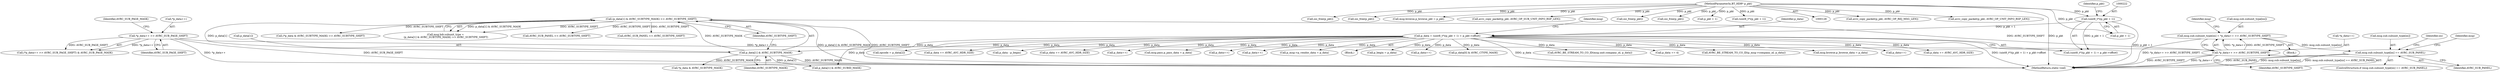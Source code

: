 digraph "0_Android_830cb39cb2a0f1bf6704d264e2a5c5029c175dd7@array" {
"1000627" [label="(Call,msg.sub.subunit_type[xx] = *p_data++ >> AVRC_SUBTYPE_SHIFT)"];
"1000635" [label="(Call,*p_data++ >> AVRC_SUBTYPE_SHIFT)"];
"1000608" [label="(Call,*p_data++ >> AVRC_SUB_PAGE_SHIFT)"];
"1000331" [label="(Call,(p_data[1] & AVRC_SUBTYPE_MASK) >> AVRC_SUBTYPE_SHIFT)"];
"1000332" [label="(Call,p_data[1] & AVRC_SUBTYPE_MASK)"];
"1000218" [label="(Call,p_data = (uint8_t*)(p_pkt + 1) + p_pkt->offset)"];
"1000221" [label="(Call,(uint8_t*)(p_pkt + 1))"];
"1000132" [label="(MethodParameterIn,BT_HDR* p_pkt)"];
"1000641" [label="(Call,msg.sub.subunit_type[xx] == AVRC_SUB_PANEL)"];
"1000219" [label="(Identifier,p_data)"];
"1000218" [label="(Call,p_data = (uint8_t*)(p_pkt + 1) + p_pkt->offset)"];
"1000642" [label="(Call,msg.sub.subunit_type[xx])"];
"1000487" [label="(Call,(*p_data & AVRC_SUBTYPE_MASK) >> AVRC_SUBTYPE_SHIFT)"];
"1000221" [label="(Call,(uint8_t*)(p_pkt + 1))"];
"1000336" [label="(Identifier,AVRC_SUBTYPE_MASK)"];
"1000478" [label="(Call,p_data += 4)"];
"1000698" [label="(Call,AVRC_BE_STREAM_TO_CO_ID(p_msg->company_id, p_data))"];
"1000658" [label="(Identifier,xx)"];
"1000254" [label="(Call,msg.browse.p_browse_data = p_data)"];
"1000871" [label="(Call,p_data++)"];
"1000598" [label="(Call,p_data += AVRC_AVC_HDR_SIZE)"];
"1000325" [label="(Call,msg.hdr.subunit_type =\n (p_data[1] & AVRC_SUBTYPE_MASK) >> AVRC_SUBTYPE_SHIFT)"];
"1000636" [label="(Call,*p_data++)"];
"1000609" [label="(Call,*p_data++)"];
"1000349" [label="(Call,opcode = p_data[2])"];
"1000695" [label="(Call,p_data += AVRC_AVC_HDR_SIZE)"];
"1000608" [label="(Call,*p_data++ >> AVRC_SUB_PAGE_SHIFT)"];
"1000613" [label="(Identifier,AVRC_SUB_PAGE_MASK)"];
"1000973" [label="(Call,avrc_copy_packet(p_pkt, AVRC_OP_REJ_MSG_LEN))"];
"1000716" [label="(Call,p_data - p_begin)"];
"1000333" [label="(Call,p_data[1])"];
"1000639" [label="(Identifier,AVRC_SUBTYPE_SHIFT)"];
"1000488" [label="(Call,*p_data & AVRC_SUBTYPE_MASK)"];
"1000838" [label="(Call,p_data += AVRC_AVC_HDR_SIZE)"];
"1000132" [label="(MethodParameterIn,BT_HDR* p_pkt)"];
"1000394" [label="(Call,avrc_copy_packet(p_pkt, AVRC_OP_UNIT_INFO_RSP_LEN))"];
"1000637" [label="(Call,p_data++)"];
"1001055" [label="(Call,osi_free(p_pkt))"];
"1000911" [label="(Call,msg.pass.p_pass_data = p_data)"];
"1000653" [label="(Identifier,msg)"];
"1000296" [label="(Call,osi_free(p_pkt))"];
"1000270" [label="(Call,msg.browse.p_browse_pkt = p_pkt)"];
"1000645" [label="(Identifier,msg)"];
"1000220" [label="(Call,(uint8_t*)(p_pkt + 1) + p_pkt->offset)"];
"1000503" [label="(Call,p_data++)"];
"1000521" [label="(Call,avrc_copy_packet(p_pkt, AVRC_OP_SUB_UNIT_INFO_RSP_LEN))"];
"1000641" [label="(Call,msg.sub.subunit_type[xx] == AVRC_SUB_PANEL)"];
"1000539" [label="(Call,AVRC_SUB_PANEL << AVRC_SUBTYPE_SHIFT)"];
"1000880" [label="(Call,p_data++)"];
"1000627" [label="(Call,msg.sub.subunit_type[xx] = *p_data++ >> AVRC_SUBTYPE_SHIFT)"];
"1000607" [label="(Call,(*p_data++ >> AVRC_SUB_PAGE_SHIFT) & AVRC_SUB_PAGE_MASK)"];
"1000612" [label="(Identifier,AVRC_SUB_PAGE_SHIFT)"];
"1000703" [label="(Call,p_msg->p_vendor_data = p_data)"];
"1000133" [label="(Block,)"];
"1000332" [label="(Call,p_data[1] & AVRC_SUBTYPE_MASK)"];
"1000417" [label="(Call,AVRC_SUB_PANEL << AVRC_SUBTYPE_SHIFT)"];
"1000227" [label="(Identifier,p_pkt)"];
"1000344" [label="(Call,p_data[1] & AVRC_SUBID_MASK)"];
"1000223" [label="(Call,p_pkt + 1)"];
"1000188" [label="(Call,osi_free(p_pkt))"];
"1000196" [label="(Call,osi_free(p_pkt))"];
"1000626" [label="(Block,)"];
"1000231" [label="(Identifier,msg)"];
"1000628" [label="(Call,msg.sub.subunit_type[xx])"];
"1000640" [label="(ControlStructure,if (msg.sub.subunit_type[xx] == AVRC_SUB_PANEL))"];
"1000331" [label="(Call,(p_data[1] & AVRC_SUBTYPE_MASK) >> AVRC_SUBTYPE_SHIFT)"];
"1000673" [label="(Call,p_begin = p_data)"];
"1000610" [label="(Call,p_data++)"];
"1000667" [label="(Call,p_pkt + 1)"];
"1000305" [label="(Call,p_data[0] & AVRC_CTYPE_MASK)"];
"1000649" [label="(Identifier,AVRC_SUB_PANEL)"];
"1000337" [label="(Identifier,AVRC_SUBTYPE_SHIFT)"];
"1000635" [label="(Call,*p_data++ >> AVRC_SUBTYPE_SHIFT)"];
"1000665" [label="(Call,(uint8_t*)(p_pkt + 1))"];
"1001057" [label="(MethodReturn,static void)"];
"1000505" [label="(Call,AVRC_BE_STREAM_TO_CO_ID(msg.unit.company_id, p_data))"];
"1000627" -> "1000626"  [label="AST: "];
"1000627" -> "1000635"  [label="CFG: "];
"1000628" -> "1000627"  [label="AST: "];
"1000635" -> "1000627"  [label="AST: "];
"1000645" -> "1000627"  [label="CFG: "];
"1000627" -> "1001057"  [label="DDG: *p_data++ >> AVRC_SUBTYPE_SHIFT"];
"1000635" -> "1000627"  [label="DDG: *p_data++"];
"1000635" -> "1000627"  [label="DDG: AVRC_SUBTYPE_SHIFT"];
"1000627" -> "1000641"  [label="DDG: msg.sub.subunit_type[xx]"];
"1000635" -> "1000639"  [label="CFG: "];
"1000636" -> "1000635"  [label="AST: "];
"1000639" -> "1000635"  [label="AST: "];
"1000635" -> "1001057"  [label="DDG: AVRC_SUBTYPE_SHIFT"];
"1000635" -> "1001057"  [label="DDG: *p_data++"];
"1000608" -> "1000635"  [label="DDG: *p_data++"];
"1000331" -> "1000635"  [label="DDG: AVRC_SUBTYPE_SHIFT"];
"1000608" -> "1000607"  [label="AST: "];
"1000608" -> "1000612"  [label="CFG: "];
"1000609" -> "1000608"  [label="AST: "];
"1000612" -> "1000608"  [label="AST: "];
"1000613" -> "1000608"  [label="CFG: "];
"1000608" -> "1001057"  [label="DDG: *p_data++"];
"1000608" -> "1001057"  [label="DDG: AVRC_SUB_PAGE_SHIFT"];
"1000608" -> "1000607"  [label="DDG: *p_data++"];
"1000608" -> "1000607"  [label="DDG: AVRC_SUB_PAGE_SHIFT"];
"1000331" -> "1000325"  [label="AST: "];
"1000331" -> "1000337"  [label="CFG: "];
"1000332" -> "1000331"  [label="AST: "];
"1000337" -> "1000331"  [label="AST: "];
"1000325" -> "1000331"  [label="CFG: "];
"1000331" -> "1001057"  [label="DDG: p_data[1] & AVRC_SUBTYPE_MASK"];
"1000331" -> "1001057"  [label="DDG: AVRC_SUBTYPE_SHIFT"];
"1000331" -> "1000325"  [label="DDG: p_data[1] & AVRC_SUBTYPE_MASK"];
"1000331" -> "1000325"  [label="DDG: AVRC_SUBTYPE_SHIFT"];
"1000332" -> "1000331"  [label="DDG: p_data[1]"];
"1000332" -> "1000331"  [label="DDG: AVRC_SUBTYPE_MASK"];
"1000331" -> "1000417"  [label="DDG: AVRC_SUBTYPE_SHIFT"];
"1000331" -> "1000487"  [label="DDG: AVRC_SUBTYPE_SHIFT"];
"1000331" -> "1000539"  [label="DDG: AVRC_SUBTYPE_SHIFT"];
"1000332" -> "1000336"  [label="CFG: "];
"1000333" -> "1000332"  [label="AST: "];
"1000336" -> "1000332"  [label="AST: "];
"1000337" -> "1000332"  [label="CFG: "];
"1000332" -> "1001057"  [label="DDG: AVRC_SUBTYPE_MASK"];
"1000218" -> "1000332"  [label="DDG: p_data"];
"1000332" -> "1000344"  [label="DDG: p_data[1]"];
"1000332" -> "1000488"  [label="DDG: AVRC_SUBTYPE_MASK"];
"1000218" -> "1000133"  [label="AST: "];
"1000218" -> "1000220"  [label="CFG: "];
"1000219" -> "1000218"  [label="AST: "];
"1000220" -> "1000218"  [label="AST: "];
"1000231" -> "1000218"  [label="CFG: "];
"1000218" -> "1001057"  [label="DDG: p_data"];
"1000218" -> "1001057"  [label="DDG: (uint8_t*)(p_pkt + 1) + p_pkt->offset"];
"1000221" -> "1000218"  [label="DDG: p_pkt + 1"];
"1000218" -> "1000254"  [label="DDG: p_data"];
"1000218" -> "1000305"  [label="DDG: p_data"];
"1000218" -> "1000344"  [label="DDG: p_data"];
"1000218" -> "1000349"  [label="DDG: p_data"];
"1000218" -> "1000478"  [label="DDG: p_data"];
"1000218" -> "1000503"  [label="DDG: p_data"];
"1000218" -> "1000505"  [label="DDG: p_data"];
"1000218" -> "1000598"  [label="DDG: p_data"];
"1000218" -> "1000610"  [label="DDG: p_data"];
"1000218" -> "1000637"  [label="DDG: p_data"];
"1000218" -> "1000673"  [label="DDG: p_data"];
"1000218" -> "1000695"  [label="DDG: p_data"];
"1000218" -> "1000698"  [label="DDG: p_data"];
"1000218" -> "1000703"  [label="DDG: p_data"];
"1000218" -> "1000716"  [label="DDG: p_data"];
"1000218" -> "1000838"  [label="DDG: p_data"];
"1000218" -> "1000871"  [label="DDG: p_data"];
"1000218" -> "1000880"  [label="DDG: p_data"];
"1000218" -> "1000911"  [label="DDG: p_data"];
"1000221" -> "1000220"  [label="AST: "];
"1000221" -> "1000223"  [label="CFG: "];
"1000222" -> "1000221"  [label="AST: "];
"1000223" -> "1000221"  [label="AST: "];
"1000227" -> "1000221"  [label="CFG: "];
"1000221" -> "1001057"  [label="DDG: p_pkt + 1"];
"1000221" -> "1000220"  [label="DDG: p_pkt + 1"];
"1000132" -> "1000221"  [label="DDG: p_pkt"];
"1000132" -> "1000128"  [label="AST: "];
"1000132" -> "1001057"  [label="DDG: p_pkt"];
"1000132" -> "1000188"  [label="DDG: p_pkt"];
"1000132" -> "1000196"  [label="DDG: p_pkt"];
"1000132" -> "1000223"  [label="DDG: p_pkt"];
"1000132" -> "1000270"  [label="DDG: p_pkt"];
"1000132" -> "1000296"  [label="DDG: p_pkt"];
"1000132" -> "1000394"  [label="DDG: p_pkt"];
"1000132" -> "1000521"  [label="DDG: p_pkt"];
"1000132" -> "1000665"  [label="DDG: p_pkt"];
"1000132" -> "1000667"  [label="DDG: p_pkt"];
"1000132" -> "1000973"  [label="DDG: p_pkt"];
"1000132" -> "1001055"  [label="DDG: p_pkt"];
"1000641" -> "1000640"  [label="AST: "];
"1000641" -> "1000649"  [label="CFG: "];
"1000642" -> "1000641"  [label="AST: "];
"1000649" -> "1000641"  [label="AST: "];
"1000653" -> "1000641"  [label="CFG: "];
"1000658" -> "1000641"  [label="CFG: "];
"1000641" -> "1001057"  [label="DDG: msg.sub.subunit_type[xx] == AVRC_SUB_PANEL"];
"1000641" -> "1001057"  [label="DDG: AVRC_SUB_PANEL"];
"1000641" -> "1001057"  [label="DDG: msg.sub.subunit_type[xx]"];
}
